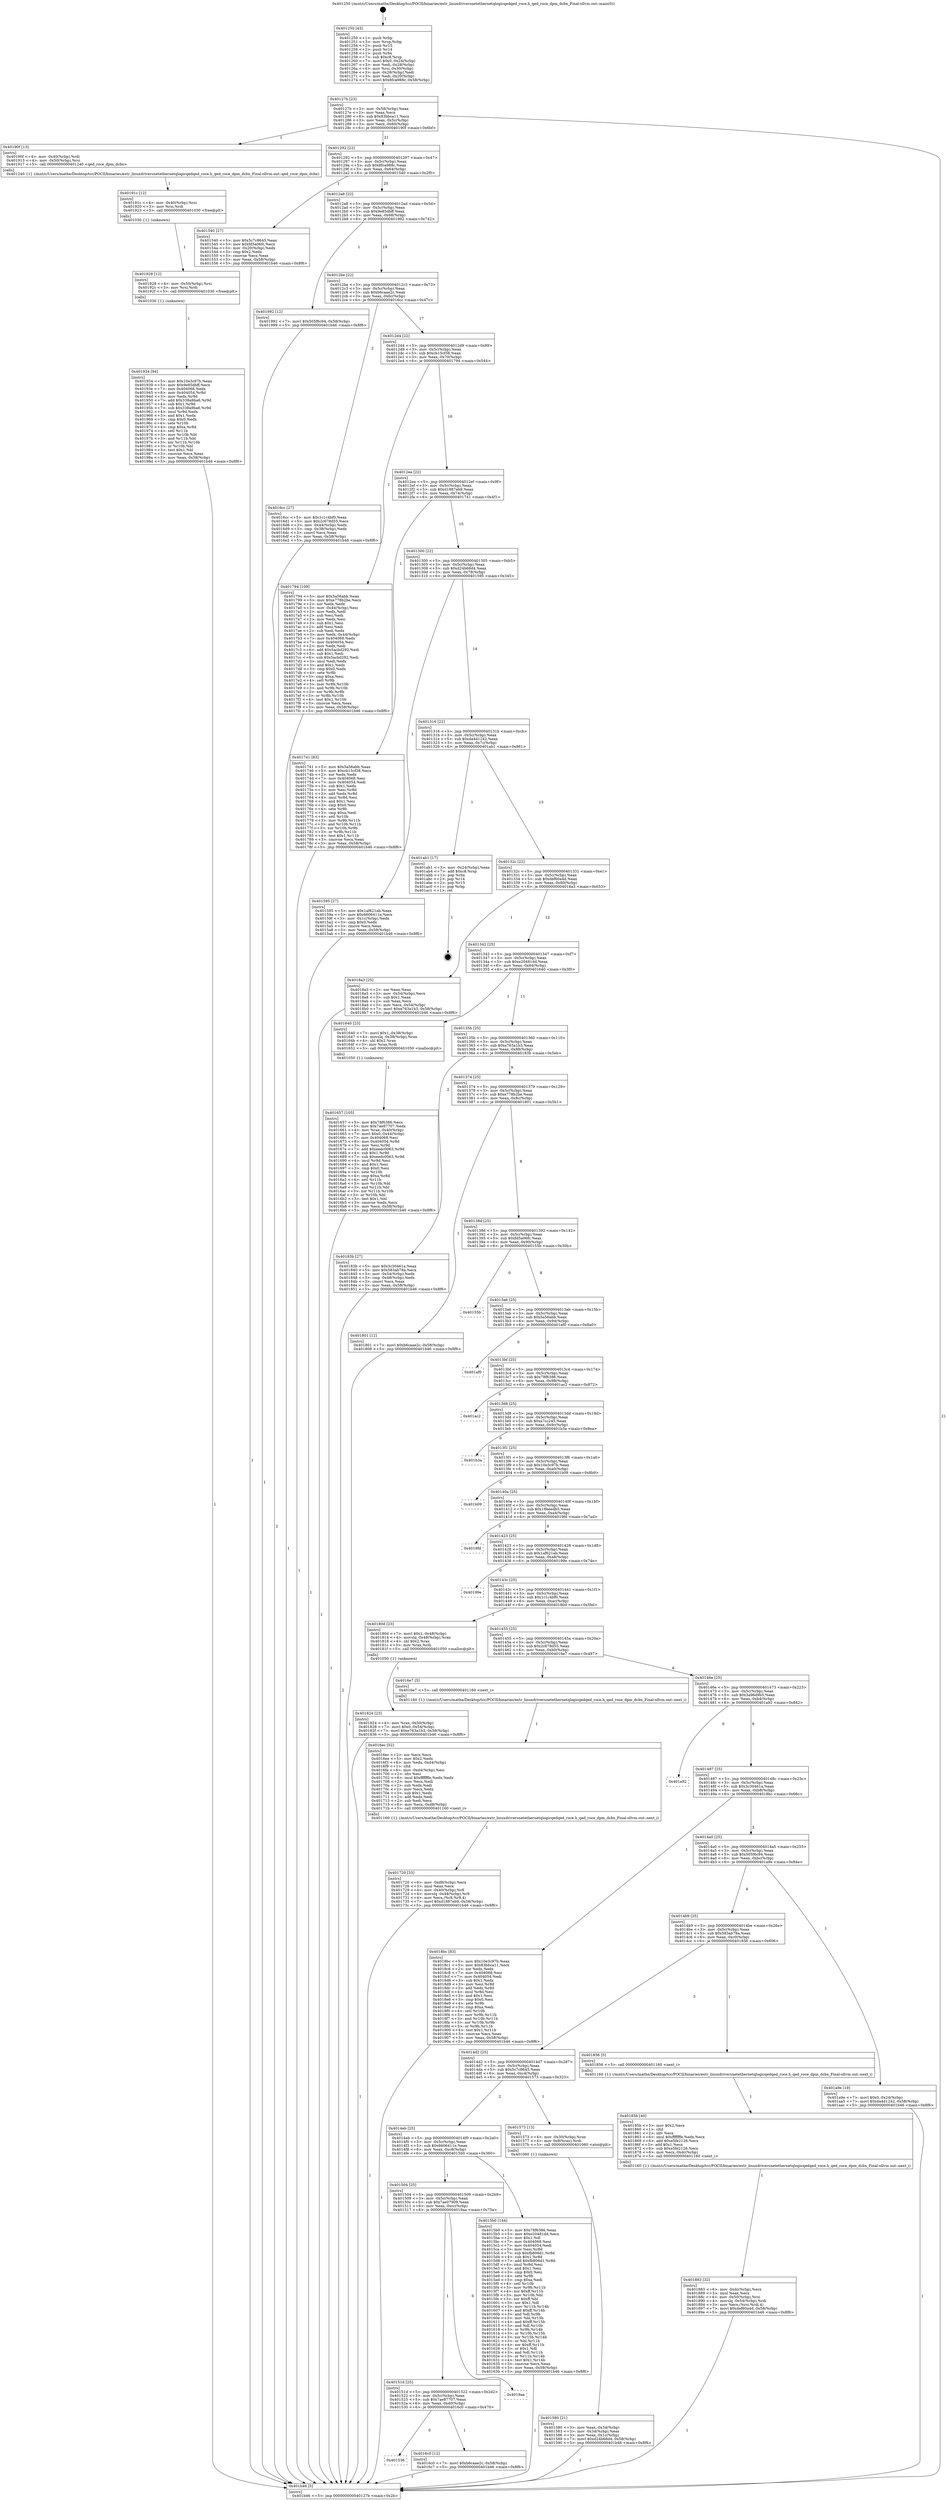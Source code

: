 digraph "0x401250" {
  label = "0x401250 (/mnt/c/Users/mathe/Desktop/tcc/POCII/binaries/extr_linuxdriversnetethernetqlogicqedqed_roce.h_qed_roce_dpm_dcbx_Final-ollvm.out::main(0))"
  labelloc = "t"
  node[shape=record]

  Entry [label="",width=0.3,height=0.3,shape=circle,fillcolor=black,style=filled]
  "0x40127b" [label="{
     0x40127b [23]\l
     | [instrs]\l
     &nbsp;&nbsp;0x40127b \<+3\>: mov -0x58(%rbp),%eax\l
     &nbsp;&nbsp;0x40127e \<+2\>: mov %eax,%ecx\l
     &nbsp;&nbsp;0x401280 \<+6\>: sub $0x83bbca11,%ecx\l
     &nbsp;&nbsp;0x401286 \<+3\>: mov %eax,-0x5c(%rbp)\l
     &nbsp;&nbsp;0x401289 \<+3\>: mov %ecx,-0x60(%rbp)\l
     &nbsp;&nbsp;0x40128c \<+6\>: je 000000000040190f \<main+0x6bf\>\l
  }"]
  "0x40190f" [label="{
     0x40190f [13]\l
     | [instrs]\l
     &nbsp;&nbsp;0x40190f \<+4\>: mov -0x40(%rbp),%rdi\l
     &nbsp;&nbsp;0x401913 \<+4\>: mov -0x50(%rbp),%rsi\l
     &nbsp;&nbsp;0x401917 \<+5\>: call 0000000000401240 \<qed_roce_dpm_dcbx\>\l
     | [calls]\l
     &nbsp;&nbsp;0x401240 \{1\} (/mnt/c/Users/mathe/Desktop/tcc/POCII/binaries/extr_linuxdriversnetethernetqlogicqedqed_roce.h_qed_roce_dpm_dcbx_Final-ollvm.out::qed_roce_dpm_dcbx)\l
  }"]
  "0x401292" [label="{
     0x401292 [22]\l
     | [instrs]\l
     &nbsp;&nbsp;0x401292 \<+5\>: jmp 0000000000401297 \<main+0x47\>\l
     &nbsp;&nbsp;0x401297 \<+3\>: mov -0x5c(%rbp),%eax\l
     &nbsp;&nbsp;0x40129a \<+5\>: sub $0x8fca988c,%eax\l
     &nbsp;&nbsp;0x40129f \<+3\>: mov %eax,-0x64(%rbp)\l
     &nbsp;&nbsp;0x4012a2 \<+6\>: je 0000000000401540 \<main+0x2f0\>\l
  }"]
  Exit [label="",width=0.3,height=0.3,shape=circle,fillcolor=black,style=filled,peripheries=2]
  "0x401540" [label="{
     0x401540 [27]\l
     | [instrs]\l
     &nbsp;&nbsp;0x401540 \<+5\>: mov $0x5c7c8645,%eax\l
     &nbsp;&nbsp;0x401545 \<+5\>: mov $0xfd5a06fc,%ecx\l
     &nbsp;&nbsp;0x40154a \<+3\>: mov -0x20(%rbp),%edx\l
     &nbsp;&nbsp;0x40154d \<+3\>: cmp $0x2,%edx\l
     &nbsp;&nbsp;0x401550 \<+3\>: cmovne %ecx,%eax\l
     &nbsp;&nbsp;0x401553 \<+3\>: mov %eax,-0x58(%rbp)\l
     &nbsp;&nbsp;0x401556 \<+5\>: jmp 0000000000401b46 \<main+0x8f6\>\l
  }"]
  "0x4012a8" [label="{
     0x4012a8 [22]\l
     | [instrs]\l
     &nbsp;&nbsp;0x4012a8 \<+5\>: jmp 00000000004012ad \<main+0x5d\>\l
     &nbsp;&nbsp;0x4012ad \<+3\>: mov -0x5c(%rbp),%eax\l
     &nbsp;&nbsp;0x4012b0 \<+5\>: sub $0x9e85dbff,%eax\l
     &nbsp;&nbsp;0x4012b5 \<+3\>: mov %eax,-0x68(%rbp)\l
     &nbsp;&nbsp;0x4012b8 \<+6\>: je 0000000000401992 \<main+0x742\>\l
  }"]
  "0x401b46" [label="{
     0x401b46 [5]\l
     | [instrs]\l
     &nbsp;&nbsp;0x401b46 \<+5\>: jmp 000000000040127b \<main+0x2b\>\l
  }"]
  "0x401250" [label="{
     0x401250 [43]\l
     | [instrs]\l
     &nbsp;&nbsp;0x401250 \<+1\>: push %rbp\l
     &nbsp;&nbsp;0x401251 \<+3\>: mov %rsp,%rbp\l
     &nbsp;&nbsp;0x401254 \<+2\>: push %r15\l
     &nbsp;&nbsp;0x401256 \<+2\>: push %r14\l
     &nbsp;&nbsp;0x401258 \<+1\>: push %rbx\l
     &nbsp;&nbsp;0x401259 \<+7\>: sub $0xc8,%rsp\l
     &nbsp;&nbsp;0x401260 \<+7\>: movl $0x0,-0x24(%rbp)\l
     &nbsp;&nbsp;0x401267 \<+3\>: mov %edi,-0x28(%rbp)\l
     &nbsp;&nbsp;0x40126a \<+4\>: mov %rsi,-0x30(%rbp)\l
     &nbsp;&nbsp;0x40126e \<+3\>: mov -0x28(%rbp),%edi\l
     &nbsp;&nbsp;0x401271 \<+3\>: mov %edi,-0x20(%rbp)\l
     &nbsp;&nbsp;0x401274 \<+7\>: movl $0x8fca988c,-0x58(%rbp)\l
  }"]
  "0x401934" [label="{
     0x401934 [94]\l
     | [instrs]\l
     &nbsp;&nbsp;0x401934 \<+5\>: mov $0x10e3c97b,%eax\l
     &nbsp;&nbsp;0x401939 \<+5\>: mov $0x9e85dbff,%ecx\l
     &nbsp;&nbsp;0x40193e \<+7\>: mov 0x404068,%edx\l
     &nbsp;&nbsp;0x401945 \<+8\>: mov 0x404054,%r8d\l
     &nbsp;&nbsp;0x40194d \<+3\>: mov %edx,%r9d\l
     &nbsp;&nbsp;0x401950 \<+7\>: add $0x338a9ba6,%r9d\l
     &nbsp;&nbsp;0x401957 \<+4\>: sub $0x1,%r9d\l
     &nbsp;&nbsp;0x40195b \<+7\>: sub $0x338a9ba6,%r9d\l
     &nbsp;&nbsp;0x401962 \<+4\>: imul %r9d,%edx\l
     &nbsp;&nbsp;0x401966 \<+3\>: and $0x1,%edx\l
     &nbsp;&nbsp;0x401969 \<+3\>: cmp $0x0,%edx\l
     &nbsp;&nbsp;0x40196c \<+4\>: sete %r10b\l
     &nbsp;&nbsp;0x401970 \<+4\>: cmp $0xa,%r8d\l
     &nbsp;&nbsp;0x401974 \<+4\>: setl %r11b\l
     &nbsp;&nbsp;0x401978 \<+3\>: mov %r10b,%bl\l
     &nbsp;&nbsp;0x40197b \<+3\>: and %r11b,%bl\l
     &nbsp;&nbsp;0x40197e \<+3\>: xor %r11b,%r10b\l
     &nbsp;&nbsp;0x401981 \<+3\>: or %r10b,%bl\l
     &nbsp;&nbsp;0x401984 \<+3\>: test $0x1,%bl\l
     &nbsp;&nbsp;0x401987 \<+3\>: cmovne %ecx,%eax\l
     &nbsp;&nbsp;0x40198a \<+3\>: mov %eax,-0x58(%rbp)\l
     &nbsp;&nbsp;0x40198d \<+5\>: jmp 0000000000401b46 \<main+0x8f6\>\l
  }"]
  "0x401992" [label="{
     0x401992 [12]\l
     | [instrs]\l
     &nbsp;&nbsp;0x401992 \<+7\>: movl $0x505f6c94,-0x58(%rbp)\l
     &nbsp;&nbsp;0x401999 \<+5\>: jmp 0000000000401b46 \<main+0x8f6\>\l
  }"]
  "0x4012be" [label="{
     0x4012be [22]\l
     | [instrs]\l
     &nbsp;&nbsp;0x4012be \<+5\>: jmp 00000000004012c3 \<main+0x73\>\l
     &nbsp;&nbsp;0x4012c3 \<+3\>: mov -0x5c(%rbp),%eax\l
     &nbsp;&nbsp;0x4012c6 \<+5\>: sub $0xb6caae2c,%eax\l
     &nbsp;&nbsp;0x4012cb \<+3\>: mov %eax,-0x6c(%rbp)\l
     &nbsp;&nbsp;0x4012ce \<+6\>: je 00000000004016cc \<main+0x47c\>\l
  }"]
  "0x401928" [label="{
     0x401928 [12]\l
     | [instrs]\l
     &nbsp;&nbsp;0x401928 \<+4\>: mov -0x50(%rbp),%rsi\l
     &nbsp;&nbsp;0x40192c \<+3\>: mov %rsi,%rdi\l
     &nbsp;&nbsp;0x40192f \<+5\>: call 0000000000401030 \<free@plt\>\l
     | [calls]\l
     &nbsp;&nbsp;0x401030 \{1\} (unknown)\l
  }"]
  "0x4016cc" [label="{
     0x4016cc [27]\l
     | [instrs]\l
     &nbsp;&nbsp;0x4016cc \<+5\>: mov $0x1c1c4bf0,%eax\l
     &nbsp;&nbsp;0x4016d1 \<+5\>: mov $0x2c678d55,%ecx\l
     &nbsp;&nbsp;0x4016d6 \<+3\>: mov -0x44(%rbp),%edx\l
     &nbsp;&nbsp;0x4016d9 \<+3\>: cmp -0x38(%rbp),%edx\l
     &nbsp;&nbsp;0x4016dc \<+3\>: cmovl %ecx,%eax\l
     &nbsp;&nbsp;0x4016df \<+3\>: mov %eax,-0x58(%rbp)\l
     &nbsp;&nbsp;0x4016e2 \<+5\>: jmp 0000000000401b46 \<main+0x8f6\>\l
  }"]
  "0x4012d4" [label="{
     0x4012d4 [22]\l
     | [instrs]\l
     &nbsp;&nbsp;0x4012d4 \<+5\>: jmp 00000000004012d9 \<main+0x89\>\l
     &nbsp;&nbsp;0x4012d9 \<+3\>: mov -0x5c(%rbp),%eax\l
     &nbsp;&nbsp;0x4012dc \<+5\>: sub $0xcb15cf38,%eax\l
     &nbsp;&nbsp;0x4012e1 \<+3\>: mov %eax,-0x70(%rbp)\l
     &nbsp;&nbsp;0x4012e4 \<+6\>: je 0000000000401794 \<main+0x544\>\l
  }"]
  "0x40191c" [label="{
     0x40191c [12]\l
     | [instrs]\l
     &nbsp;&nbsp;0x40191c \<+4\>: mov -0x40(%rbp),%rsi\l
     &nbsp;&nbsp;0x401920 \<+3\>: mov %rsi,%rdi\l
     &nbsp;&nbsp;0x401923 \<+5\>: call 0000000000401030 \<free@plt\>\l
     | [calls]\l
     &nbsp;&nbsp;0x401030 \{1\} (unknown)\l
  }"]
  "0x401794" [label="{
     0x401794 [109]\l
     | [instrs]\l
     &nbsp;&nbsp;0x401794 \<+5\>: mov $0x5a56abb,%eax\l
     &nbsp;&nbsp;0x401799 \<+5\>: mov $0xe778b2be,%ecx\l
     &nbsp;&nbsp;0x40179e \<+2\>: xor %edx,%edx\l
     &nbsp;&nbsp;0x4017a0 \<+3\>: mov -0x44(%rbp),%esi\l
     &nbsp;&nbsp;0x4017a3 \<+2\>: mov %edx,%edi\l
     &nbsp;&nbsp;0x4017a5 \<+2\>: sub %esi,%edi\l
     &nbsp;&nbsp;0x4017a7 \<+2\>: mov %edx,%esi\l
     &nbsp;&nbsp;0x4017a9 \<+3\>: sub $0x1,%esi\l
     &nbsp;&nbsp;0x4017ac \<+2\>: add %esi,%edi\l
     &nbsp;&nbsp;0x4017ae \<+2\>: sub %edi,%edx\l
     &nbsp;&nbsp;0x4017b0 \<+3\>: mov %edx,-0x44(%rbp)\l
     &nbsp;&nbsp;0x4017b3 \<+7\>: mov 0x404068,%edx\l
     &nbsp;&nbsp;0x4017ba \<+7\>: mov 0x404054,%esi\l
     &nbsp;&nbsp;0x4017c1 \<+2\>: mov %edx,%edi\l
     &nbsp;&nbsp;0x4017c3 \<+6\>: add $0x5acbd292,%edi\l
     &nbsp;&nbsp;0x4017c9 \<+3\>: sub $0x1,%edi\l
     &nbsp;&nbsp;0x4017cc \<+6\>: sub $0x5acbd292,%edi\l
     &nbsp;&nbsp;0x4017d2 \<+3\>: imul %edi,%edx\l
     &nbsp;&nbsp;0x4017d5 \<+3\>: and $0x1,%edx\l
     &nbsp;&nbsp;0x4017d8 \<+3\>: cmp $0x0,%edx\l
     &nbsp;&nbsp;0x4017db \<+4\>: sete %r8b\l
     &nbsp;&nbsp;0x4017df \<+3\>: cmp $0xa,%esi\l
     &nbsp;&nbsp;0x4017e2 \<+4\>: setl %r9b\l
     &nbsp;&nbsp;0x4017e6 \<+3\>: mov %r8b,%r10b\l
     &nbsp;&nbsp;0x4017e9 \<+3\>: and %r9b,%r10b\l
     &nbsp;&nbsp;0x4017ec \<+3\>: xor %r9b,%r8b\l
     &nbsp;&nbsp;0x4017ef \<+3\>: or %r8b,%r10b\l
     &nbsp;&nbsp;0x4017f2 \<+4\>: test $0x1,%r10b\l
     &nbsp;&nbsp;0x4017f6 \<+3\>: cmovne %ecx,%eax\l
     &nbsp;&nbsp;0x4017f9 \<+3\>: mov %eax,-0x58(%rbp)\l
     &nbsp;&nbsp;0x4017fc \<+5\>: jmp 0000000000401b46 \<main+0x8f6\>\l
  }"]
  "0x4012ea" [label="{
     0x4012ea [22]\l
     | [instrs]\l
     &nbsp;&nbsp;0x4012ea \<+5\>: jmp 00000000004012ef \<main+0x9f\>\l
     &nbsp;&nbsp;0x4012ef \<+3\>: mov -0x5c(%rbp),%eax\l
     &nbsp;&nbsp;0x4012f2 \<+5\>: sub $0xd1887eb9,%eax\l
     &nbsp;&nbsp;0x4012f7 \<+3\>: mov %eax,-0x74(%rbp)\l
     &nbsp;&nbsp;0x4012fa \<+6\>: je 0000000000401741 \<main+0x4f1\>\l
  }"]
  "0x401883" [label="{
     0x401883 [32]\l
     | [instrs]\l
     &nbsp;&nbsp;0x401883 \<+6\>: mov -0xdc(%rbp),%ecx\l
     &nbsp;&nbsp;0x401889 \<+3\>: imul %eax,%ecx\l
     &nbsp;&nbsp;0x40188c \<+4\>: mov -0x50(%rbp),%rsi\l
     &nbsp;&nbsp;0x401890 \<+4\>: movslq -0x54(%rbp),%rdi\l
     &nbsp;&nbsp;0x401894 \<+3\>: mov %ecx,(%rsi,%rdi,4)\l
     &nbsp;&nbsp;0x401897 \<+7\>: movl $0xdef60a4d,-0x58(%rbp)\l
     &nbsp;&nbsp;0x40189e \<+5\>: jmp 0000000000401b46 \<main+0x8f6\>\l
  }"]
  "0x401741" [label="{
     0x401741 [83]\l
     | [instrs]\l
     &nbsp;&nbsp;0x401741 \<+5\>: mov $0x5a56abb,%eax\l
     &nbsp;&nbsp;0x401746 \<+5\>: mov $0xcb15cf38,%ecx\l
     &nbsp;&nbsp;0x40174b \<+2\>: xor %edx,%edx\l
     &nbsp;&nbsp;0x40174d \<+7\>: mov 0x404068,%esi\l
     &nbsp;&nbsp;0x401754 \<+7\>: mov 0x404054,%edi\l
     &nbsp;&nbsp;0x40175b \<+3\>: sub $0x1,%edx\l
     &nbsp;&nbsp;0x40175e \<+3\>: mov %esi,%r8d\l
     &nbsp;&nbsp;0x401761 \<+3\>: add %edx,%r8d\l
     &nbsp;&nbsp;0x401764 \<+4\>: imul %r8d,%esi\l
     &nbsp;&nbsp;0x401768 \<+3\>: and $0x1,%esi\l
     &nbsp;&nbsp;0x40176b \<+3\>: cmp $0x0,%esi\l
     &nbsp;&nbsp;0x40176e \<+4\>: sete %r9b\l
     &nbsp;&nbsp;0x401772 \<+3\>: cmp $0xa,%edi\l
     &nbsp;&nbsp;0x401775 \<+4\>: setl %r10b\l
     &nbsp;&nbsp;0x401779 \<+3\>: mov %r9b,%r11b\l
     &nbsp;&nbsp;0x40177c \<+3\>: and %r10b,%r11b\l
     &nbsp;&nbsp;0x40177f \<+3\>: xor %r10b,%r9b\l
     &nbsp;&nbsp;0x401782 \<+3\>: or %r9b,%r11b\l
     &nbsp;&nbsp;0x401785 \<+4\>: test $0x1,%r11b\l
     &nbsp;&nbsp;0x401789 \<+3\>: cmovne %ecx,%eax\l
     &nbsp;&nbsp;0x40178c \<+3\>: mov %eax,-0x58(%rbp)\l
     &nbsp;&nbsp;0x40178f \<+5\>: jmp 0000000000401b46 \<main+0x8f6\>\l
  }"]
  "0x401300" [label="{
     0x401300 [22]\l
     | [instrs]\l
     &nbsp;&nbsp;0x401300 \<+5\>: jmp 0000000000401305 \<main+0xb5\>\l
     &nbsp;&nbsp;0x401305 \<+3\>: mov -0x5c(%rbp),%eax\l
     &nbsp;&nbsp;0x401308 \<+5\>: sub $0xd24b68d4,%eax\l
     &nbsp;&nbsp;0x40130d \<+3\>: mov %eax,-0x78(%rbp)\l
     &nbsp;&nbsp;0x401310 \<+6\>: je 0000000000401595 \<main+0x345\>\l
  }"]
  "0x40185b" [label="{
     0x40185b [40]\l
     | [instrs]\l
     &nbsp;&nbsp;0x40185b \<+5\>: mov $0x2,%ecx\l
     &nbsp;&nbsp;0x401860 \<+1\>: cltd\l
     &nbsp;&nbsp;0x401861 \<+2\>: idiv %ecx\l
     &nbsp;&nbsp;0x401863 \<+6\>: imul $0xfffffffe,%edx,%ecx\l
     &nbsp;&nbsp;0x401869 \<+6\>: add $0xe5fe2126,%ecx\l
     &nbsp;&nbsp;0x40186f \<+3\>: add $0x1,%ecx\l
     &nbsp;&nbsp;0x401872 \<+6\>: sub $0xe5fe2126,%ecx\l
     &nbsp;&nbsp;0x401878 \<+6\>: mov %ecx,-0xdc(%rbp)\l
     &nbsp;&nbsp;0x40187e \<+5\>: call 0000000000401160 \<next_i\>\l
     | [calls]\l
     &nbsp;&nbsp;0x401160 \{1\} (/mnt/c/Users/mathe/Desktop/tcc/POCII/binaries/extr_linuxdriversnetethernetqlogicqedqed_roce.h_qed_roce_dpm_dcbx_Final-ollvm.out::next_i)\l
  }"]
  "0x401595" [label="{
     0x401595 [27]\l
     | [instrs]\l
     &nbsp;&nbsp;0x401595 \<+5\>: mov $0x1af621ab,%eax\l
     &nbsp;&nbsp;0x40159a \<+5\>: mov $0x6606411e,%ecx\l
     &nbsp;&nbsp;0x40159f \<+3\>: mov -0x1c(%rbp),%edx\l
     &nbsp;&nbsp;0x4015a2 \<+3\>: cmp $0x0,%edx\l
     &nbsp;&nbsp;0x4015a5 \<+3\>: cmove %ecx,%eax\l
     &nbsp;&nbsp;0x4015a8 \<+3\>: mov %eax,-0x58(%rbp)\l
     &nbsp;&nbsp;0x4015ab \<+5\>: jmp 0000000000401b46 \<main+0x8f6\>\l
  }"]
  "0x401316" [label="{
     0x401316 [22]\l
     | [instrs]\l
     &nbsp;&nbsp;0x401316 \<+5\>: jmp 000000000040131b \<main+0xcb\>\l
     &nbsp;&nbsp;0x40131b \<+3\>: mov -0x5c(%rbp),%eax\l
     &nbsp;&nbsp;0x40131e \<+5\>: sub $0xda4d1242,%eax\l
     &nbsp;&nbsp;0x401323 \<+3\>: mov %eax,-0x7c(%rbp)\l
     &nbsp;&nbsp;0x401326 \<+6\>: je 0000000000401ab1 \<main+0x861\>\l
  }"]
  "0x401824" [label="{
     0x401824 [23]\l
     | [instrs]\l
     &nbsp;&nbsp;0x401824 \<+4\>: mov %rax,-0x50(%rbp)\l
     &nbsp;&nbsp;0x401828 \<+7\>: movl $0x0,-0x54(%rbp)\l
     &nbsp;&nbsp;0x40182f \<+7\>: movl $0xe763a1b3,-0x58(%rbp)\l
     &nbsp;&nbsp;0x401836 \<+5\>: jmp 0000000000401b46 \<main+0x8f6\>\l
  }"]
  "0x401ab1" [label="{
     0x401ab1 [17]\l
     | [instrs]\l
     &nbsp;&nbsp;0x401ab1 \<+3\>: mov -0x24(%rbp),%eax\l
     &nbsp;&nbsp;0x401ab4 \<+7\>: add $0xc8,%rsp\l
     &nbsp;&nbsp;0x401abb \<+1\>: pop %rbx\l
     &nbsp;&nbsp;0x401abc \<+2\>: pop %r14\l
     &nbsp;&nbsp;0x401abe \<+2\>: pop %r15\l
     &nbsp;&nbsp;0x401ac0 \<+1\>: pop %rbp\l
     &nbsp;&nbsp;0x401ac1 \<+1\>: ret\l
  }"]
  "0x40132c" [label="{
     0x40132c [22]\l
     | [instrs]\l
     &nbsp;&nbsp;0x40132c \<+5\>: jmp 0000000000401331 \<main+0xe1\>\l
     &nbsp;&nbsp;0x401331 \<+3\>: mov -0x5c(%rbp),%eax\l
     &nbsp;&nbsp;0x401334 \<+5\>: sub $0xdef60a4d,%eax\l
     &nbsp;&nbsp;0x401339 \<+3\>: mov %eax,-0x80(%rbp)\l
     &nbsp;&nbsp;0x40133c \<+6\>: je 00000000004018a3 \<main+0x653\>\l
  }"]
  "0x401720" [label="{
     0x401720 [33]\l
     | [instrs]\l
     &nbsp;&nbsp;0x401720 \<+6\>: mov -0xd8(%rbp),%ecx\l
     &nbsp;&nbsp;0x401726 \<+3\>: imul %eax,%ecx\l
     &nbsp;&nbsp;0x401729 \<+4\>: mov -0x40(%rbp),%r8\l
     &nbsp;&nbsp;0x40172d \<+4\>: movslq -0x44(%rbp),%r9\l
     &nbsp;&nbsp;0x401731 \<+4\>: mov %ecx,(%r8,%r9,4)\l
     &nbsp;&nbsp;0x401735 \<+7\>: movl $0xd1887eb9,-0x58(%rbp)\l
     &nbsp;&nbsp;0x40173c \<+5\>: jmp 0000000000401b46 \<main+0x8f6\>\l
  }"]
  "0x4018a3" [label="{
     0x4018a3 [25]\l
     | [instrs]\l
     &nbsp;&nbsp;0x4018a3 \<+2\>: xor %eax,%eax\l
     &nbsp;&nbsp;0x4018a5 \<+3\>: mov -0x54(%rbp),%ecx\l
     &nbsp;&nbsp;0x4018a8 \<+3\>: sub $0x1,%eax\l
     &nbsp;&nbsp;0x4018ab \<+2\>: sub %eax,%ecx\l
     &nbsp;&nbsp;0x4018ad \<+3\>: mov %ecx,-0x54(%rbp)\l
     &nbsp;&nbsp;0x4018b0 \<+7\>: movl $0xe763a1b3,-0x58(%rbp)\l
     &nbsp;&nbsp;0x4018b7 \<+5\>: jmp 0000000000401b46 \<main+0x8f6\>\l
  }"]
  "0x401342" [label="{
     0x401342 [25]\l
     | [instrs]\l
     &nbsp;&nbsp;0x401342 \<+5\>: jmp 0000000000401347 \<main+0xf7\>\l
     &nbsp;&nbsp;0x401347 \<+3\>: mov -0x5c(%rbp),%eax\l
     &nbsp;&nbsp;0x40134a \<+5\>: sub $0xe20481dd,%eax\l
     &nbsp;&nbsp;0x40134f \<+6\>: mov %eax,-0x84(%rbp)\l
     &nbsp;&nbsp;0x401355 \<+6\>: je 0000000000401640 \<main+0x3f0\>\l
  }"]
  "0x4016ec" [label="{
     0x4016ec [52]\l
     | [instrs]\l
     &nbsp;&nbsp;0x4016ec \<+2\>: xor %ecx,%ecx\l
     &nbsp;&nbsp;0x4016ee \<+5\>: mov $0x2,%edx\l
     &nbsp;&nbsp;0x4016f3 \<+6\>: mov %edx,-0xd4(%rbp)\l
     &nbsp;&nbsp;0x4016f9 \<+1\>: cltd\l
     &nbsp;&nbsp;0x4016fa \<+6\>: mov -0xd4(%rbp),%esi\l
     &nbsp;&nbsp;0x401700 \<+2\>: idiv %esi\l
     &nbsp;&nbsp;0x401702 \<+6\>: imul $0xfffffffe,%edx,%edx\l
     &nbsp;&nbsp;0x401708 \<+2\>: mov %ecx,%edi\l
     &nbsp;&nbsp;0x40170a \<+2\>: sub %edx,%edi\l
     &nbsp;&nbsp;0x40170c \<+2\>: mov %ecx,%edx\l
     &nbsp;&nbsp;0x40170e \<+3\>: sub $0x1,%edx\l
     &nbsp;&nbsp;0x401711 \<+2\>: add %edx,%edi\l
     &nbsp;&nbsp;0x401713 \<+2\>: sub %edi,%ecx\l
     &nbsp;&nbsp;0x401715 \<+6\>: mov %ecx,-0xd8(%rbp)\l
     &nbsp;&nbsp;0x40171b \<+5\>: call 0000000000401160 \<next_i\>\l
     | [calls]\l
     &nbsp;&nbsp;0x401160 \{1\} (/mnt/c/Users/mathe/Desktop/tcc/POCII/binaries/extr_linuxdriversnetethernetqlogicqedqed_roce.h_qed_roce_dpm_dcbx_Final-ollvm.out::next_i)\l
  }"]
  "0x401640" [label="{
     0x401640 [23]\l
     | [instrs]\l
     &nbsp;&nbsp;0x401640 \<+7\>: movl $0x1,-0x38(%rbp)\l
     &nbsp;&nbsp;0x401647 \<+4\>: movslq -0x38(%rbp),%rax\l
     &nbsp;&nbsp;0x40164b \<+4\>: shl $0x2,%rax\l
     &nbsp;&nbsp;0x40164f \<+3\>: mov %rax,%rdi\l
     &nbsp;&nbsp;0x401652 \<+5\>: call 0000000000401050 \<malloc@plt\>\l
     | [calls]\l
     &nbsp;&nbsp;0x401050 \{1\} (unknown)\l
  }"]
  "0x40135b" [label="{
     0x40135b [25]\l
     | [instrs]\l
     &nbsp;&nbsp;0x40135b \<+5\>: jmp 0000000000401360 \<main+0x110\>\l
     &nbsp;&nbsp;0x401360 \<+3\>: mov -0x5c(%rbp),%eax\l
     &nbsp;&nbsp;0x401363 \<+5\>: sub $0xe763a1b3,%eax\l
     &nbsp;&nbsp;0x401368 \<+6\>: mov %eax,-0x88(%rbp)\l
     &nbsp;&nbsp;0x40136e \<+6\>: je 000000000040183b \<main+0x5eb\>\l
  }"]
  "0x401536" [label="{
     0x401536\l
  }", style=dashed]
  "0x40183b" [label="{
     0x40183b [27]\l
     | [instrs]\l
     &nbsp;&nbsp;0x40183b \<+5\>: mov $0x3c30461a,%eax\l
     &nbsp;&nbsp;0x401840 \<+5\>: mov $0x583ab78a,%ecx\l
     &nbsp;&nbsp;0x401845 \<+3\>: mov -0x54(%rbp),%edx\l
     &nbsp;&nbsp;0x401848 \<+3\>: cmp -0x48(%rbp),%edx\l
     &nbsp;&nbsp;0x40184b \<+3\>: cmovl %ecx,%eax\l
     &nbsp;&nbsp;0x40184e \<+3\>: mov %eax,-0x58(%rbp)\l
     &nbsp;&nbsp;0x401851 \<+5\>: jmp 0000000000401b46 \<main+0x8f6\>\l
  }"]
  "0x401374" [label="{
     0x401374 [25]\l
     | [instrs]\l
     &nbsp;&nbsp;0x401374 \<+5\>: jmp 0000000000401379 \<main+0x129\>\l
     &nbsp;&nbsp;0x401379 \<+3\>: mov -0x5c(%rbp),%eax\l
     &nbsp;&nbsp;0x40137c \<+5\>: sub $0xe778b2be,%eax\l
     &nbsp;&nbsp;0x401381 \<+6\>: mov %eax,-0x8c(%rbp)\l
     &nbsp;&nbsp;0x401387 \<+6\>: je 0000000000401801 \<main+0x5b1\>\l
  }"]
  "0x4016c0" [label="{
     0x4016c0 [12]\l
     | [instrs]\l
     &nbsp;&nbsp;0x4016c0 \<+7\>: movl $0xb6caae2c,-0x58(%rbp)\l
     &nbsp;&nbsp;0x4016c7 \<+5\>: jmp 0000000000401b46 \<main+0x8f6\>\l
  }"]
  "0x401801" [label="{
     0x401801 [12]\l
     | [instrs]\l
     &nbsp;&nbsp;0x401801 \<+7\>: movl $0xb6caae2c,-0x58(%rbp)\l
     &nbsp;&nbsp;0x401808 \<+5\>: jmp 0000000000401b46 \<main+0x8f6\>\l
  }"]
  "0x40138d" [label="{
     0x40138d [25]\l
     | [instrs]\l
     &nbsp;&nbsp;0x40138d \<+5\>: jmp 0000000000401392 \<main+0x142\>\l
     &nbsp;&nbsp;0x401392 \<+3\>: mov -0x5c(%rbp),%eax\l
     &nbsp;&nbsp;0x401395 \<+5\>: sub $0xfd5a06fc,%eax\l
     &nbsp;&nbsp;0x40139a \<+6\>: mov %eax,-0x90(%rbp)\l
     &nbsp;&nbsp;0x4013a0 \<+6\>: je 000000000040155b \<main+0x30b\>\l
  }"]
  "0x40151d" [label="{
     0x40151d [25]\l
     | [instrs]\l
     &nbsp;&nbsp;0x40151d \<+5\>: jmp 0000000000401522 \<main+0x2d2\>\l
     &nbsp;&nbsp;0x401522 \<+3\>: mov -0x5c(%rbp),%eax\l
     &nbsp;&nbsp;0x401525 \<+5\>: sub $0x7ae87707,%eax\l
     &nbsp;&nbsp;0x40152a \<+6\>: mov %eax,-0xd0(%rbp)\l
     &nbsp;&nbsp;0x401530 \<+6\>: je 00000000004016c0 \<main+0x470\>\l
  }"]
  "0x40155b" [label="{
     0x40155b\l
  }", style=dashed]
  "0x4013a6" [label="{
     0x4013a6 [25]\l
     | [instrs]\l
     &nbsp;&nbsp;0x4013a6 \<+5\>: jmp 00000000004013ab \<main+0x15b\>\l
     &nbsp;&nbsp;0x4013ab \<+3\>: mov -0x5c(%rbp),%eax\l
     &nbsp;&nbsp;0x4013ae \<+5\>: sub $0x5a56abb,%eax\l
     &nbsp;&nbsp;0x4013b3 \<+6\>: mov %eax,-0x94(%rbp)\l
     &nbsp;&nbsp;0x4013b9 \<+6\>: je 0000000000401af0 \<main+0x8a0\>\l
  }"]
  "0x4019aa" [label="{
     0x4019aa\l
  }", style=dashed]
  "0x401af0" [label="{
     0x401af0\l
  }", style=dashed]
  "0x4013bf" [label="{
     0x4013bf [25]\l
     | [instrs]\l
     &nbsp;&nbsp;0x4013bf \<+5\>: jmp 00000000004013c4 \<main+0x174\>\l
     &nbsp;&nbsp;0x4013c4 \<+3\>: mov -0x5c(%rbp),%eax\l
     &nbsp;&nbsp;0x4013c7 \<+5\>: sub $0x78f6386,%eax\l
     &nbsp;&nbsp;0x4013cc \<+6\>: mov %eax,-0x98(%rbp)\l
     &nbsp;&nbsp;0x4013d2 \<+6\>: je 0000000000401ac2 \<main+0x872\>\l
  }"]
  "0x401657" [label="{
     0x401657 [105]\l
     | [instrs]\l
     &nbsp;&nbsp;0x401657 \<+5\>: mov $0x78f6386,%ecx\l
     &nbsp;&nbsp;0x40165c \<+5\>: mov $0x7ae87707,%edx\l
     &nbsp;&nbsp;0x401661 \<+4\>: mov %rax,-0x40(%rbp)\l
     &nbsp;&nbsp;0x401665 \<+7\>: movl $0x0,-0x44(%rbp)\l
     &nbsp;&nbsp;0x40166c \<+7\>: mov 0x404068,%esi\l
     &nbsp;&nbsp;0x401673 \<+8\>: mov 0x404054,%r8d\l
     &nbsp;&nbsp;0x40167b \<+3\>: mov %esi,%r9d\l
     &nbsp;&nbsp;0x40167e \<+7\>: add $0xeedc0063,%r9d\l
     &nbsp;&nbsp;0x401685 \<+4\>: sub $0x1,%r9d\l
     &nbsp;&nbsp;0x401689 \<+7\>: sub $0xeedc0063,%r9d\l
     &nbsp;&nbsp;0x401690 \<+4\>: imul %r9d,%esi\l
     &nbsp;&nbsp;0x401694 \<+3\>: and $0x1,%esi\l
     &nbsp;&nbsp;0x401697 \<+3\>: cmp $0x0,%esi\l
     &nbsp;&nbsp;0x40169a \<+4\>: sete %r10b\l
     &nbsp;&nbsp;0x40169e \<+4\>: cmp $0xa,%r8d\l
     &nbsp;&nbsp;0x4016a2 \<+4\>: setl %r11b\l
     &nbsp;&nbsp;0x4016a6 \<+3\>: mov %r10b,%bl\l
     &nbsp;&nbsp;0x4016a9 \<+3\>: and %r11b,%bl\l
     &nbsp;&nbsp;0x4016ac \<+3\>: xor %r11b,%r10b\l
     &nbsp;&nbsp;0x4016af \<+3\>: or %r10b,%bl\l
     &nbsp;&nbsp;0x4016b2 \<+3\>: test $0x1,%bl\l
     &nbsp;&nbsp;0x4016b5 \<+3\>: cmovne %edx,%ecx\l
     &nbsp;&nbsp;0x4016b8 \<+3\>: mov %ecx,-0x58(%rbp)\l
     &nbsp;&nbsp;0x4016bb \<+5\>: jmp 0000000000401b46 \<main+0x8f6\>\l
  }"]
  "0x401ac2" [label="{
     0x401ac2\l
  }", style=dashed]
  "0x4013d8" [label="{
     0x4013d8 [25]\l
     | [instrs]\l
     &nbsp;&nbsp;0x4013d8 \<+5\>: jmp 00000000004013dd \<main+0x18d\>\l
     &nbsp;&nbsp;0x4013dd \<+3\>: mov -0x5c(%rbp),%eax\l
     &nbsp;&nbsp;0x4013e0 \<+5\>: sub $0xa7cc245,%eax\l
     &nbsp;&nbsp;0x4013e5 \<+6\>: mov %eax,-0x9c(%rbp)\l
     &nbsp;&nbsp;0x4013eb \<+6\>: je 0000000000401b3a \<main+0x8ea\>\l
  }"]
  "0x401504" [label="{
     0x401504 [25]\l
     | [instrs]\l
     &nbsp;&nbsp;0x401504 \<+5\>: jmp 0000000000401509 \<main+0x2b9\>\l
     &nbsp;&nbsp;0x401509 \<+3\>: mov -0x5c(%rbp),%eax\l
     &nbsp;&nbsp;0x40150c \<+5\>: sub $0x7ae07909,%eax\l
     &nbsp;&nbsp;0x401511 \<+6\>: mov %eax,-0xcc(%rbp)\l
     &nbsp;&nbsp;0x401517 \<+6\>: je 00000000004019aa \<main+0x75a\>\l
  }"]
  "0x401b3a" [label="{
     0x401b3a\l
  }", style=dashed]
  "0x4013f1" [label="{
     0x4013f1 [25]\l
     | [instrs]\l
     &nbsp;&nbsp;0x4013f1 \<+5\>: jmp 00000000004013f6 \<main+0x1a6\>\l
     &nbsp;&nbsp;0x4013f6 \<+3\>: mov -0x5c(%rbp),%eax\l
     &nbsp;&nbsp;0x4013f9 \<+5\>: sub $0x10e3c97b,%eax\l
     &nbsp;&nbsp;0x4013fe \<+6\>: mov %eax,-0xa0(%rbp)\l
     &nbsp;&nbsp;0x401404 \<+6\>: je 0000000000401b09 \<main+0x8b9\>\l
  }"]
  "0x4015b0" [label="{
     0x4015b0 [144]\l
     | [instrs]\l
     &nbsp;&nbsp;0x4015b0 \<+5\>: mov $0x78f6386,%eax\l
     &nbsp;&nbsp;0x4015b5 \<+5\>: mov $0xe20481dd,%ecx\l
     &nbsp;&nbsp;0x4015ba \<+2\>: mov $0x1,%dl\l
     &nbsp;&nbsp;0x4015bc \<+7\>: mov 0x404068,%esi\l
     &nbsp;&nbsp;0x4015c3 \<+7\>: mov 0x404054,%edi\l
     &nbsp;&nbsp;0x4015ca \<+3\>: mov %esi,%r8d\l
     &nbsp;&nbsp;0x4015cd \<+7\>: sub $0xfb806d1,%r8d\l
     &nbsp;&nbsp;0x4015d4 \<+4\>: sub $0x1,%r8d\l
     &nbsp;&nbsp;0x4015d8 \<+7\>: add $0xfb806d1,%r8d\l
     &nbsp;&nbsp;0x4015df \<+4\>: imul %r8d,%esi\l
     &nbsp;&nbsp;0x4015e3 \<+3\>: and $0x1,%esi\l
     &nbsp;&nbsp;0x4015e6 \<+3\>: cmp $0x0,%esi\l
     &nbsp;&nbsp;0x4015e9 \<+4\>: sete %r9b\l
     &nbsp;&nbsp;0x4015ed \<+3\>: cmp $0xa,%edi\l
     &nbsp;&nbsp;0x4015f0 \<+4\>: setl %r10b\l
     &nbsp;&nbsp;0x4015f4 \<+3\>: mov %r9b,%r11b\l
     &nbsp;&nbsp;0x4015f7 \<+4\>: xor $0xff,%r11b\l
     &nbsp;&nbsp;0x4015fb \<+3\>: mov %r10b,%bl\l
     &nbsp;&nbsp;0x4015fe \<+3\>: xor $0xff,%bl\l
     &nbsp;&nbsp;0x401601 \<+3\>: xor $0x1,%dl\l
     &nbsp;&nbsp;0x401604 \<+3\>: mov %r11b,%r14b\l
     &nbsp;&nbsp;0x401607 \<+4\>: and $0xff,%r14b\l
     &nbsp;&nbsp;0x40160b \<+3\>: and %dl,%r9b\l
     &nbsp;&nbsp;0x40160e \<+3\>: mov %bl,%r15b\l
     &nbsp;&nbsp;0x401611 \<+4\>: and $0xff,%r15b\l
     &nbsp;&nbsp;0x401615 \<+3\>: and %dl,%r10b\l
     &nbsp;&nbsp;0x401618 \<+3\>: or %r9b,%r14b\l
     &nbsp;&nbsp;0x40161b \<+3\>: or %r10b,%r15b\l
     &nbsp;&nbsp;0x40161e \<+3\>: xor %r15b,%r14b\l
     &nbsp;&nbsp;0x401621 \<+3\>: or %bl,%r11b\l
     &nbsp;&nbsp;0x401624 \<+4\>: xor $0xff,%r11b\l
     &nbsp;&nbsp;0x401628 \<+3\>: or $0x1,%dl\l
     &nbsp;&nbsp;0x40162b \<+3\>: and %dl,%r11b\l
     &nbsp;&nbsp;0x40162e \<+3\>: or %r11b,%r14b\l
     &nbsp;&nbsp;0x401631 \<+4\>: test $0x1,%r14b\l
     &nbsp;&nbsp;0x401635 \<+3\>: cmovne %ecx,%eax\l
     &nbsp;&nbsp;0x401638 \<+3\>: mov %eax,-0x58(%rbp)\l
     &nbsp;&nbsp;0x40163b \<+5\>: jmp 0000000000401b46 \<main+0x8f6\>\l
  }"]
  "0x401b09" [label="{
     0x401b09\l
  }", style=dashed]
  "0x40140a" [label="{
     0x40140a [25]\l
     | [instrs]\l
     &nbsp;&nbsp;0x40140a \<+5\>: jmp 000000000040140f \<main+0x1bf\>\l
     &nbsp;&nbsp;0x40140f \<+3\>: mov -0x5c(%rbp),%eax\l
     &nbsp;&nbsp;0x401412 \<+5\>: sub $0x18beedb5,%eax\l
     &nbsp;&nbsp;0x401417 \<+6\>: mov %eax,-0xa4(%rbp)\l
     &nbsp;&nbsp;0x40141d \<+6\>: je 00000000004019fd \<main+0x7ad\>\l
  }"]
  "0x401580" [label="{
     0x401580 [21]\l
     | [instrs]\l
     &nbsp;&nbsp;0x401580 \<+3\>: mov %eax,-0x34(%rbp)\l
     &nbsp;&nbsp;0x401583 \<+3\>: mov -0x34(%rbp),%eax\l
     &nbsp;&nbsp;0x401586 \<+3\>: mov %eax,-0x1c(%rbp)\l
     &nbsp;&nbsp;0x401589 \<+7\>: movl $0xd24b68d4,-0x58(%rbp)\l
     &nbsp;&nbsp;0x401590 \<+5\>: jmp 0000000000401b46 \<main+0x8f6\>\l
  }"]
  "0x4019fd" [label="{
     0x4019fd\l
  }", style=dashed]
  "0x401423" [label="{
     0x401423 [25]\l
     | [instrs]\l
     &nbsp;&nbsp;0x401423 \<+5\>: jmp 0000000000401428 \<main+0x1d8\>\l
     &nbsp;&nbsp;0x401428 \<+3\>: mov -0x5c(%rbp),%eax\l
     &nbsp;&nbsp;0x40142b \<+5\>: sub $0x1af621ab,%eax\l
     &nbsp;&nbsp;0x401430 \<+6\>: mov %eax,-0xa8(%rbp)\l
     &nbsp;&nbsp;0x401436 \<+6\>: je 000000000040199e \<main+0x74e\>\l
  }"]
  "0x4014eb" [label="{
     0x4014eb [25]\l
     | [instrs]\l
     &nbsp;&nbsp;0x4014eb \<+5\>: jmp 00000000004014f0 \<main+0x2a0\>\l
     &nbsp;&nbsp;0x4014f0 \<+3\>: mov -0x5c(%rbp),%eax\l
     &nbsp;&nbsp;0x4014f3 \<+5\>: sub $0x6606411e,%eax\l
     &nbsp;&nbsp;0x4014f8 \<+6\>: mov %eax,-0xc8(%rbp)\l
     &nbsp;&nbsp;0x4014fe \<+6\>: je 00000000004015b0 \<main+0x360\>\l
  }"]
  "0x40199e" [label="{
     0x40199e\l
  }", style=dashed]
  "0x40143c" [label="{
     0x40143c [25]\l
     | [instrs]\l
     &nbsp;&nbsp;0x40143c \<+5\>: jmp 0000000000401441 \<main+0x1f1\>\l
     &nbsp;&nbsp;0x401441 \<+3\>: mov -0x5c(%rbp),%eax\l
     &nbsp;&nbsp;0x401444 \<+5\>: sub $0x1c1c4bf0,%eax\l
     &nbsp;&nbsp;0x401449 \<+6\>: mov %eax,-0xac(%rbp)\l
     &nbsp;&nbsp;0x40144f \<+6\>: je 000000000040180d \<main+0x5bd\>\l
  }"]
  "0x401573" [label="{
     0x401573 [13]\l
     | [instrs]\l
     &nbsp;&nbsp;0x401573 \<+4\>: mov -0x30(%rbp),%rax\l
     &nbsp;&nbsp;0x401577 \<+4\>: mov 0x8(%rax),%rdi\l
     &nbsp;&nbsp;0x40157b \<+5\>: call 0000000000401060 \<atoi@plt\>\l
     | [calls]\l
     &nbsp;&nbsp;0x401060 \{1\} (unknown)\l
  }"]
  "0x40180d" [label="{
     0x40180d [23]\l
     | [instrs]\l
     &nbsp;&nbsp;0x40180d \<+7\>: movl $0x1,-0x48(%rbp)\l
     &nbsp;&nbsp;0x401814 \<+4\>: movslq -0x48(%rbp),%rax\l
     &nbsp;&nbsp;0x401818 \<+4\>: shl $0x2,%rax\l
     &nbsp;&nbsp;0x40181c \<+3\>: mov %rax,%rdi\l
     &nbsp;&nbsp;0x40181f \<+5\>: call 0000000000401050 \<malloc@plt\>\l
     | [calls]\l
     &nbsp;&nbsp;0x401050 \{1\} (unknown)\l
  }"]
  "0x401455" [label="{
     0x401455 [25]\l
     | [instrs]\l
     &nbsp;&nbsp;0x401455 \<+5\>: jmp 000000000040145a \<main+0x20a\>\l
     &nbsp;&nbsp;0x40145a \<+3\>: mov -0x5c(%rbp),%eax\l
     &nbsp;&nbsp;0x40145d \<+5\>: sub $0x2c678d55,%eax\l
     &nbsp;&nbsp;0x401462 \<+6\>: mov %eax,-0xb0(%rbp)\l
     &nbsp;&nbsp;0x401468 \<+6\>: je 00000000004016e7 \<main+0x497\>\l
  }"]
  "0x4014d2" [label="{
     0x4014d2 [25]\l
     | [instrs]\l
     &nbsp;&nbsp;0x4014d2 \<+5\>: jmp 00000000004014d7 \<main+0x287\>\l
     &nbsp;&nbsp;0x4014d7 \<+3\>: mov -0x5c(%rbp),%eax\l
     &nbsp;&nbsp;0x4014da \<+5\>: sub $0x5c7c8645,%eax\l
     &nbsp;&nbsp;0x4014df \<+6\>: mov %eax,-0xc4(%rbp)\l
     &nbsp;&nbsp;0x4014e5 \<+6\>: je 0000000000401573 \<main+0x323\>\l
  }"]
  "0x4016e7" [label="{
     0x4016e7 [5]\l
     | [instrs]\l
     &nbsp;&nbsp;0x4016e7 \<+5\>: call 0000000000401160 \<next_i\>\l
     | [calls]\l
     &nbsp;&nbsp;0x401160 \{1\} (/mnt/c/Users/mathe/Desktop/tcc/POCII/binaries/extr_linuxdriversnetethernetqlogicqedqed_roce.h_qed_roce_dpm_dcbx_Final-ollvm.out::next_i)\l
  }"]
  "0x40146e" [label="{
     0x40146e [25]\l
     | [instrs]\l
     &nbsp;&nbsp;0x40146e \<+5\>: jmp 0000000000401473 \<main+0x223\>\l
     &nbsp;&nbsp;0x401473 \<+3\>: mov -0x5c(%rbp),%eax\l
     &nbsp;&nbsp;0x401476 \<+5\>: sub $0x3a96d9b5,%eax\l
     &nbsp;&nbsp;0x40147b \<+6\>: mov %eax,-0xb4(%rbp)\l
     &nbsp;&nbsp;0x401481 \<+6\>: je 0000000000401a92 \<main+0x842\>\l
  }"]
  "0x401856" [label="{
     0x401856 [5]\l
     | [instrs]\l
     &nbsp;&nbsp;0x401856 \<+5\>: call 0000000000401160 \<next_i\>\l
     | [calls]\l
     &nbsp;&nbsp;0x401160 \{1\} (/mnt/c/Users/mathe/Desktop/tcc/POCII/binaries/extr_linuxdriversnetethernetqlogicqedqed_roce.h_qed_roce_dpm_dcbx_Final-ollvm.out::next_i)\l
  }"]
  "0x401a92" [label="{
     0x401a92\l
  }", style=dashed]
  "0x401487" [label="{
     0x401487 [25]\l
     | [instrs]\l
     &nbsp;&nbsp;0x401487 \<+5\>: jmp 000000000040148c \<main+0x23c\>\l
     &nbsp;&nbsp;0x40148c \<+3\>: mov -0x5c(%rbp),%eax\l
     &nbsp;&nbsp;0x40148f \<+5\>: sub $0x3c30461a,%eax\l
     &nbsp;&nbsp;0x401494 \<+6\>: mov %eax,-0xb8(%rbp)\l
     &nbsp;&nbsp;0x40149a \<+6\>: je 00000000004018bc \<main+0x66c\>\l
  }"]
  "0x4014b9" [label="{
     0x4014b9 [25]\l
     | [instrs]\l
     &nbsp;&nbsp;0x4014b9 \<+5\>: jmp 00000000004014be \<main+0x26e\>\l
     &nbsp;&nbsp;0x4014be \<+3\>: mov -0x5c(%rbp),%eax\l
     &nbsp;&nbsp;0x4014c1 \<+5\>: sub $0x583ab78a,%eax\l
     &nbsp;&nbsp;0x4014c6 \<+6\>: mov %eax,-0xc0(%rbp)\l
     &nbsp;&nbsp;0x4014cc \<+6\>: je 0000000000401856 \<main+0x606\>\l
  }"]
  "0x4018bc" [label="{
     0x4018bc [83]\l
     | [instrs]\l
     &nbsp;&nbsp;0x4018bc \<+5\>: mov $0x10e3c97b,%eax\l
     &nbsp;&nbsp;0x4018c1 \<+5\>: mov $0x83bbca11,%ecx\l
     &nbsp;&nbsp;0x4018c6 \<+2\>: xor %edx,%edx\l
     &nbsp;&nbsp;0x4018c8 \<+7\>: mov 0x404068,%esi\l
     &nbsp;&nbsp;0x4018cf \<+7\>: mov 0x404054,%edi\l
     &nbsp;&nbsp;0x4018d6 \<+3\>: sub $0x1,%edx\l
     &nbsp;&nbsp;0x4018d9 \<+3\>: mov %esi,%r8d\l
     &nbsp;&nbsp;0x4018dc \<+3\>: add %edx,%r8d\l
     &nbsp;&nbsp;0x4018df \<+4\>: imul %r8d,%esi\l
     &nbsp;&nbsp;0x4018e3 \<+3\>: and $0x1,%esi\l
     &nbsp;&nbsp;0x4018e6 \<+3\>: cmp $0x0,%esi\l
     &nbsp;&nbsp;0x4018e9 \<+4\>: sete %r9b\l
     &nbsp;&nbsp;0x4018ed \<+3\>: cmp $0xa,%edi\l
     &nbsp;&nbsp;0x4018f0 \<+4\>: setl %r10b\l
     &nbsp;&nbsp;0x4018f4 \<+3\>: mov %r9b,%r11b\l
     &nbsp;&nbsp;0x4018f7 \<+3\>: and %r10b,%r11b\l
     &nbsp;&nbsp;0x4018fa \<+3\>: xor %r10b,%r9b\l
     &nbsp;&nbsp;0x4018fd \<+3\>: or %r9b,%r11b\l
     &nbsp;&nbsp;0x401900 \<+4\>: test $0x1,%r11b\l
     &nbsp;&nbsp;0x401904 \<+3\>: cmovne %ecx,%eax\l
     &nbsp;&nbsp;0x401907 \<+3\>: mov %eax,-0x58(%rbp)\l
     &nbsp;&nbsp;0x40190a \<+5\>: jmp 0000000000401b46 \<main+0x8f6\>\l
  }"]
  "0x4014a0" [label="{
     0x4014a0 [25]\l
     | [instrs]\l
     &nbsp;&nbsp;0x4014a0 \<+5\>: jmp 00000000004014a5 \<main+0x255\>\l
     &nbsp;&nbsp;0x4014a5 \<+3\>: mov -0x5c(%rbp),%eax\l
     &nbsp;&nbsp;0x4014a8 \<+5\>: sub $0x505f6c94,%eax\l
     &nbsp;&nbsp;0x4014ad \<+6\>: mov %eax,-0xbc(%rbp)\l
     &nbsp;&nbsp;0x4014b3 \<+6\>: je 0000000000401a9e \<main+0x84e\>\l
  }"]
  "0x401a9e" [label="{
     0x401a9e [19]\l
     | [instrs]\l
     &nbsp;&nbsp;0x401a9e \<+7\>: movl $0x0,-0x24(%rbp)\l
     &nbsp;&nbsp;0x401aa5 \<+7\>: movl $0xda4d1242,-0x58(%rbp)\l
     &nbsp;&nbsp;0x401aac \<+5\>: jmp 0000000000401b46 \<main+0x8f6\>\l
  }"]
  Entry -> "0x401250" [label=" 1"]
  "0x40127b" -> "0x40190f" [label=" 1"]
  "0x40127b" -> "0x401292" [label=" 21"]
  "0x401ab1" -> Exit [label=" 1"]
  "0x401292" -> "0x401540" [label=" 1"]
  "0x401292" -> "0x4012a8" [label=" 20"]
  "0x401540" -> "0x401b46" [label=" 1"]
  "0x401250" -> "0x40127b" [label=" 1"]
  "0x401b46" -> "0x40127b" [label=" 21"]
  "0x401a9e" -> "0x401b46" [label=" 1"]
  "0x4012a8" -> "0x401992" [label=" 1"]
  "0x4012a8" -> "0x4012be" [label=" 19"]
  "0x401992" -> "0x401b46" [label=" 1"]
  "0x4012be" -> "0x4016cc" [label=" 2"]
  "0x4012be" -> "0x4012d4" [label=" 17"]
  "0x401934" -> "0x401b46" [label=" 1"]
  "0x4012d4" -> "0x401794" [label=" 1"]
  "0x4012d4" -> "0x4012ea" [label=" 16"]
  "0x401928" -> "0x401934" [label=" 1"]
  "0x4012ea" -> "0x401741" [label=" 1"]
  "0x4012ea" -> "0x401300" [label=" 15"]
  "0x40191c" -> "0x401928" [label=" 1"]
  "0x401300" -> "0x401595" [label=" 1"]
  "0x401300" -> "0x401316" [label=" 14"]
  "0x40190f" -> "0x40191c" [label=" 1"]
  "0x401316" -> "0x401ab1" [label=" 1"]
  "0x401316" -> "0x40132c" [label=" 13"]
  "0x4018bc" -> "0x401b46" [label=" 1"]
  "0x40132c" -> "0x4018a3" [label=" 1"]
  "0x40132c" -> "0x401342" [label=" 12"]
  "0x4018a3" -> "0x401b46" [label=" 1"]
  "0x401342" -> "0x401640" [label=" 1"]
  "0x401342" -> "0x40135b" [label=" 11"]
  "0x401883" -> "0x401b46" [label=" 1"]
  "0x40135b" -> "0x40183b" [label=" 2"]
  "0x40135b" -> "0x401374" [label=" 9"]
  "0x40185b" -> "0x401883" [label=" 1"]
  "0x401374" -> "0x401801" [label=" 1"]
  "0x401374" -> "0x40138d" [label=" 8"]
  "0x401856" -> "0x40185b" [label=" 1"]
  "0x40138d" -> "0x40155b" [label=" 0"]
  "0x40138d" -> "0x4013a6" [label=" 8"]
  "0x401824" -> "0x401b46" [label=" 1"]
  "0x4013a6" -> "0x401af0" [label=" 0"]
  "0x4013a6" -> "0x4013bf" [label=" 8"]
  "0x40180d" -> "0x401824" [label=" 1"]
  "0x4013bf" -> "0x401ac2" [label=" 0"]
  "0x4013bf" -> "0x4013d8" [label=" 8"]
  "0x401794" -> "0x401b46" [label=" 1"]
  "0x4013d8" -> "0x401b3a" [label=" 0"]
  "0x4013d8" -> "0x4013f1" [label=" 8"]
  "0x401741" -> "0x401b46" [label=" 1"]
  "0x4013f1" -> "0x401b09" [label=" 0"]
  "0x4013f1" -> "0x40140a" [label=" 8"]
  "0x401720" -> "0x401b46" [label=" 1"]
  "0x40140a" -> "0x4019fd" [label=" 0"]
  "0x40140a" -> "0x401423" [label=" 8"]
  "0x4016e7" -> "0x4016ec" [label=" 1"]
  "0x401423" -> "0x40199e" [label=" 0"]
  "0x401423" -> "0x40143c" [label=" 8"]
  "0x4016cc" -> "0x401b46" [label=" 2"]
  "0x40143c" -> "0x40180d" [label=" 1"]
  "0x40143c" -> "0x401455" [label=" 7"]
  "0x4016c0" -> "0x401b46" [label=" 1"]
  "0x401455" -> "0x4016e7" [label=" 1"]
  "0x401455" -> "0x40146e" [label=" 6"]
  "0x40151d" -> "0x4016c0" [label=" 1"]
  "0x40146e" -> "0x401a92" [label=" 0"]
  "0x40146e" -> "0x401487" [label=" 6"]
  "0x40183b" -> "0x401b46" [label=" 2"]
  "0x401487" -> "0x4018bc" [label=" 1"]
  "0x401487" -> "0x4014a0" [label=" 5"]
  "0x401504" -> "0x4019aa" [label=" 0"]
  "0x4014a0" -> "0x401a9e" [label=" 1"]
  "0x4014a0" -> "0x4014b9" [label=" 4"]
  "0x401504" -> "0x40151d" [label=" 1"]
  "0x4014b9" -> "0x401856" [label=" 1"]
  "0x4014b9" -> "0x4014d2" [label=" 3"]
  "0x40151d" -> "0x401536" [label=" 0"]
  "0x4014d2" -> "0x401573" [label=" 1"]
  "0x4014d2" -> "0x4014eb" [label=" 2"]
  "0x401573" -> "0x401580" [label=" 1"]
  "0x401580" -> "0x401b46" [label=" 1"]
  "0x401595" -> "0x401b46" [label=" 1"]
  "0x4016ec" -> "0x401720" [label=" 1"]
  "0x4014eb" -> "0x4015b0" [label=" 1"]
  "0x4014eb" -> "0x401504" [label=" 1"]
  "0x4015b0" -> "0x401b46" [label=" 1"]
  "0x401640" -> "0x401657" [label=" 1"]
  "0x401657" -> "0x401b46" [label=" 1"]
  "0x401801" -> "0x401b46" [label=" 1"]
}
